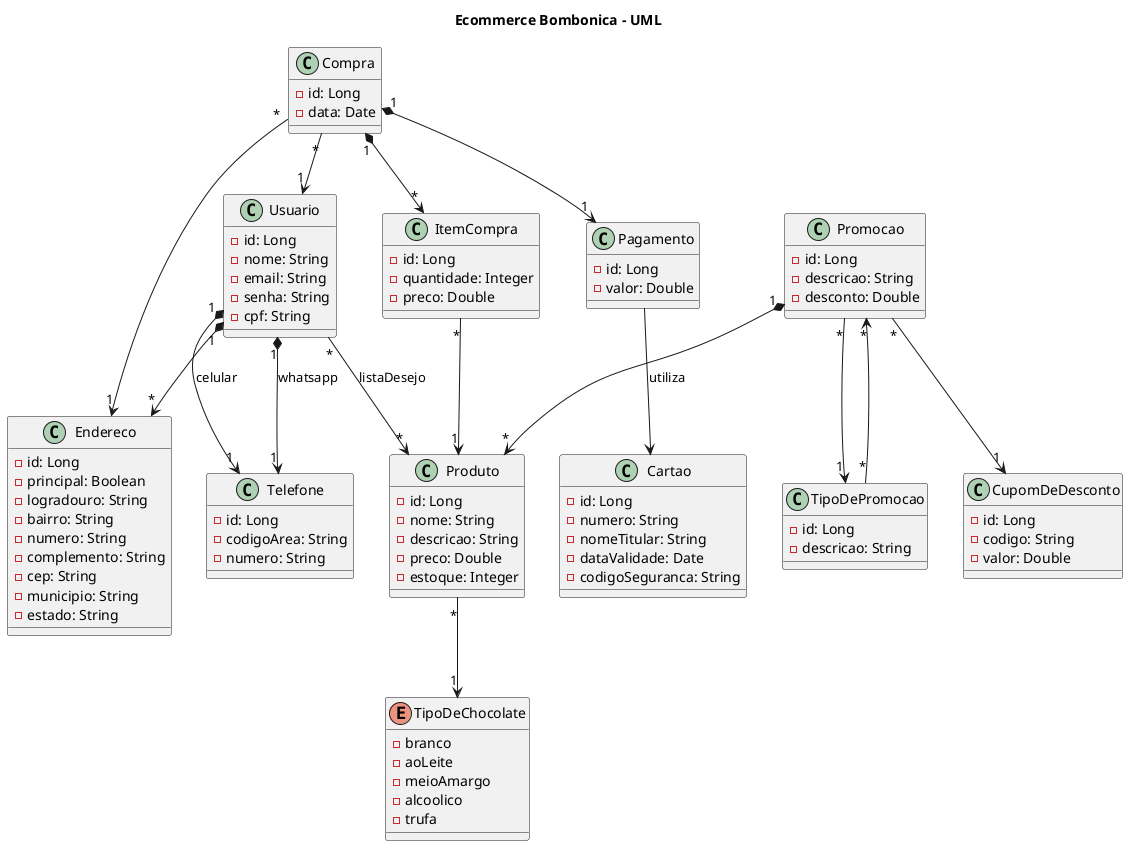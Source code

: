 @startuml Bombonica

    title Ecommerce Bombonica - UML

    class Produto {
        - id: Long
        - nome: String
        - descricao: String
        - preco: Double
        - estoque: Integer
    }

    enum TipoDeChocolate {
        - branco
        - aoLeite
        - meioAmargo
        - alcoolico
        - trufa
    }

    class Usuario {
        - id: Long
        - nome: String
        - email: String
        - senha: String
        - cpf: String
    }

    class Telefone {
        - id: Long
        - codigoArea: String
        - numero: String
    }

    class Compra {
        - id: Long
        - data: Date
    }

    class ItemCompra {
        - id: Long
        - quantidade: Integer
        - preco: Double
    }

    class Endereco {
        - id: Long
        - principal: Boolean
        - logradouro: String
        - bairro: String
        - numero: String
        - complemento: String
        - cep: String
        - municipio: String
        - estado: String 
    }

    class TipoDePromocao {
        - id: Long
        - descricao: String
    }

    class Promocao {
        - id: Long
        - descricao: String
        - desconto: Double
    }

    class CupomDeDesconto {
        - id: Long
        - codigo: String
        - valor: Double
    }

    class Cartao {
        - id: Long
        - numero: String
        - nomeTitular: String
        - dataValidade: Date
        - codigoSeguranca: String
    }

    class Pagamento {
        - id: Long
        - valor: Double
    }

    Produto "*" --> "1" TipoDeChocolate

    Usuario "*" --> "*" Produto: listaDesejo
    Usuario "1" *--> "1" Telefone: celular
    Usuario "1" *--> "1" Telefone: whatsapp
    Usuario "1" *--> "*" Endereco

    Compra "1" *--> "*" ItemCompra
    Compra "*" --> "1" Usuario
    Compra "*" --> "1" Endereco
    Compra "1" *--> "1" Pagamento

    ItemCompra "*" --> "1" Produto

    TipoDePromocao "*" --> "*" Promocao
    Promocao "1" *--> "*" Produto
    Promocao "*" --> "1" CupomDeDesconto
    Promocao "*" --> "1" TipoDePromocao

    Pagamento --> Cartao: utiliza

@enduml